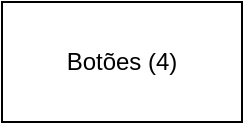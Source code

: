 <mxfile version="26.2.3">
  <diagram name="Página-1" id="wc0ZdFNwnMYvqW44Qq-q">
    <mxGraphModel dx="1306" dy="676" grid="0" gridSize="10" guides="1" tooltips="1" connect="1" arrows="1" fold="1" page="0" pageScale="1" pageWidth="827" pageHeight="1169" math="0" shadow="0">
      <root>
        <mxCell id="0" />
        <mxCell id="1" parent="0" />
        <mxCell id="nrGai83IAfRFPBgceMjq-1" value="Botões (4)" style="rounded=0;whiteSpace=wrap;html=1;" vertex="1" parent="1">
          <mxGeometry x="117" y="71" width="120" height="60" as="geometry" />
        </mxCell>
      </root>
    </mxGraphModel>
  </diagram>
</mxfile>
